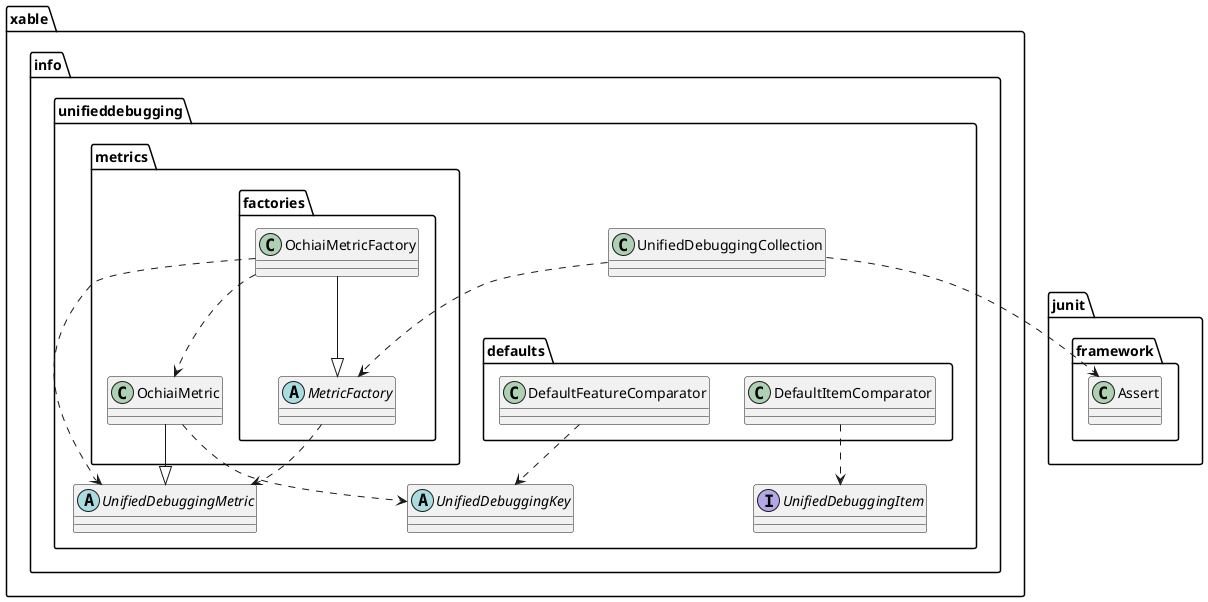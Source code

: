 @startuml
abstract class xable.info.unifieddebugging.UnifiedDebuggingKey
abstract class xable.info.unifieddebugging.UnifiedDebuggingMetric
abstract class xable.info.unifieddebugging.metrics.factories.MetricFactory
class junit.framework.Assert
class xable.info.unifieddebugging.UnifiedDebuggingCollection
class xable.info.unifieddebugging.defaults.DefaultFeatureComparator
class xable.info.unifieddebugging.defaults.DefaultItemComparator
class xable.info.unifieddebugging.metrics.OchiaiMetric
class xable.info.unifieddebugging.metrics.factories.OchiaiMetricFactory
interface xable.info.unifieddebugging.UnifiedDebuggingItem
xable.info.unifieddebugging.metrics.factories.MetricFactory ..> xable.info.unifieddebugging.UnifiedDebuggingMetric
xable.info.unifieddebugging.UnifiedDebuggingCollection ..> xable.info.unifieddebugging.metrics.factories.MetricFactory
xable.info.unifieddebugging.UnifiedDebuggingCollection ..> junit.framework.Assert
xable.info.unifieddebugging.defaults.DefaultFeatureComparator ..> xable.info.unifieddebugging.UnifiedDebuggingKey
xable.info.unifieddebugging.defaults.DefaultItemComparator ..> xable.info.unifieddebugging.UnifiedDebuggingItem
xable.info.unifieddebugging.metrics.OchiaiMetric ..> xable.info.unifieddebugging.UnifiedDebuggingKey
xable.info.unifieddebugging.metrics.OchiaiMetric --|> xable.info.unifieddebugging.UnifiedDebuggingMetric
xable.info.unifieddebugging.metrics.factories.OchiaiMetricFactory ..> xable.info.unifieddebugging.UnifiedDebuggingMetric
xable.info.unifieddebugging.metrics.factories.OchiaiMetricFactory --|> xable.info.unifieddebugging.metrics.factories.MetricFactory
xable.info.unifieddebugging.metrics.factories.OchiaiMetricFactory ..> xable.info.unifieddebugging.metrics.OchiaiMetric
@enduml